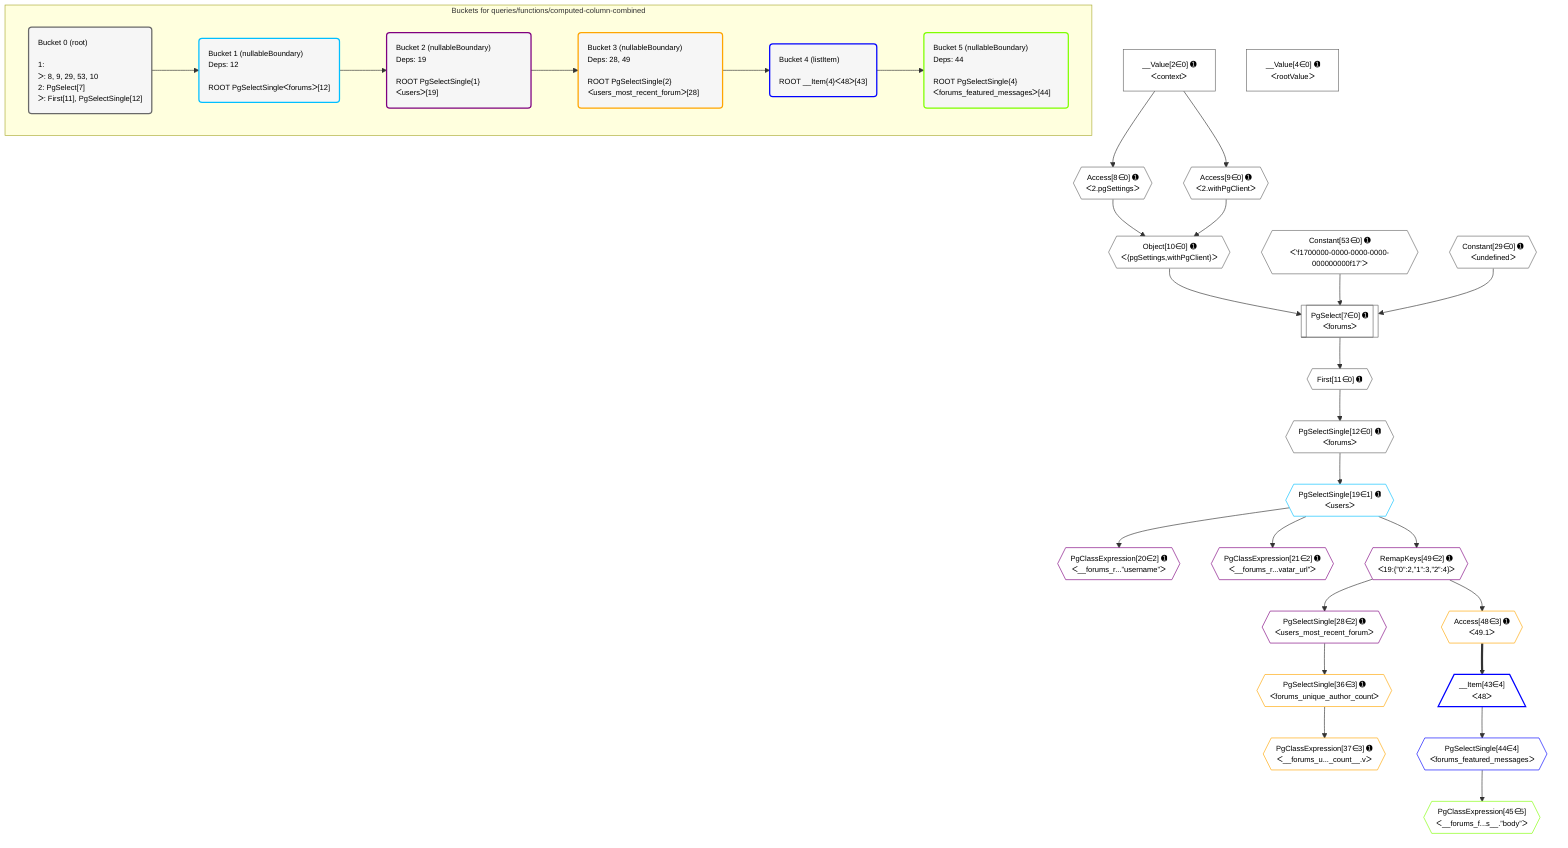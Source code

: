 %%{init: {'themeVariables': { 'fontSize': '12px'}}}%%
graph TD
    classDef path fill:#eee,stroke:#000,color:#000
    classDef plan fill:#fff,stroke-width:1px,color:#000
    classDef itemplan fill:#fff,stroke-width:2px,color:#000
    classDef unbatchedplan fill:#dff,stroke-width:1px,color:#000
    classDef sideeffectplan fill:#fcc,stroke-width:2px,color:#000
    classDef bucket fill:#f6f6f6,color:#000,stroke-width:2px,text-align:left


    %% plan dependencies
    PgSelect7[["PgSelect[7∈0] ➊<br />ᐸforumsᐳ"]]:::plan
    Object10{{"Object[10∈0] ➊<br />ᐸ{pgSettings,withPgClient}ᐳ"}}:::plan
    Constant53{{"Constant[53∈0] ➊<br />ᐸ'f1700000-0000-0000-0000-000000000f17'ᐳ"}}:::plan
    Constant29{{"Constant[29∈0] ➊<br />ᐸundefinedᐳ"}}:::plan
    Object10 & Constant53 & Constant29 --> PgSelect7
    Access8{{"Access[8∈0] ➊<br />ᐸ2.pgSettingsᐳ"}}:::plan
    Access9{{"Access[9∈0] ➊<br />ᐸ2.withPgClientᐳ"}}:::plan
    Access8 & Access9 --> Object10
    __Value2["__Value[2∈0] ➊<br />ᐸcontextᐳ"]:::plan
    __Value2 --> Access8
    __Value2 --> Access9
    First11{{"First[11∈0] ➊"}}:::plan
    PgSelect7 --> First11
    PgSelectSingle12{{"PgSelectSingle[12∈0] ➊<br />ᐸforumsᐳ"}}:::plan
    First11 --> PgSelectSingle12
    __Value4["__Value[4∈0] ➊<br />ᐸrootValueᐳ"]:::plan
    PgSelectSingle19{{"PgSelectSingle[19∈1] ➊<br />ᐸusersᐳ"}}:::plan
    PgSelectSingle12 --> PgSelectSingle19
    PgClassExpression20{{"PgClassExpression[20∈2] ➊<br />ᐸ__forums_r...”username”ᐳ"}}:::plan
    PgSelectSingle19 --> PgClassExpression20
    PgClassExpression21{{"PgClassExpression[21∈2] ➊<br />ᐸ__forums_r...vatar_url”ᐳ"}}:::plan
    PgSelectSingle19 --> PgClassExpression21
    PgSelectSingle28{{"PgSelectSingle[28∈2] ➊<br />ᐸusers_most_recent_forumᐳ"}}:::plan
    RemapKeys49{{"RemapKeys[49∈2] ➊<br />ᐸ19:{”0”:2,”1”:3,”2”:4}ᐳ"}}:::plan
    RemapKeys49 --> PgSelectSingle28
    PgSelectSingle19 --> RemapKeys49
    PgSelectSingle36{{"PgSelectSingle[36∈3] ➊<br />ᐸforums_unique_author_countᐳ"}}:::plan
    PgSelectSingle28 --> PgSelectSingle36
    PgClassExpression37{{"PgClassExpression[37∈3] ➊<br />ᐸ__forums_u..._count__.vᐳ"}}:::plan
    PgSelectSingle36 --> PgClassExpression37
    Access48{{"Access[48∈3] ➊<br />ᐸ49.1ᐳ"}}:::plan
    RemapKeys49 --> Access48
    __Item43[/"__Item[43∈4]<br />ᐸ48ᐳ"\]:::itemplan
    Access48 ==> __Item43
    PgSelectSingle44{{"PgSelectSingle[44∈4]<br />ᐸforums_featured_messagesᐳ"}}:::plan
    __Item43 --> PgSelectSingle44
    PgClassExpression45{{"PgClassExpression[45∈5]<br />ᐸ__forums_f...s__.”body”ᐳ"}}:::plan
    PgSelectSingle44 --> PgClassExpression45

    %% define steps

    subgraph "Buckets for queries/functions/computed-column-combined"
    Bucket0("Bucket 0 (root)<br /><br />1: <br />ᐳ: 8, 9, 29, 53, 10<br />2: PgSelect[7]<br />ᐳ: First[11], PgSelectSingle[12]"):::bucket
    classDef bucket0 stroke:#696969
    class Bucket0,__Value2,__Value4,PgSelect7,Access8,Access9,Object10,First11,PgSelectSingle12,Constant29,Constant53 bucket0
    Bucket1("Bucket 1 (nullableBoundary)<br />Deps: 12<br /><br />ROOT PgSelectSingleᐸforumsᐳ[12]"):::bucket
    classDef bucket1 stroke:#00bfff
    class Bucket1,PgSelectSingle19 bucket1
    Bucket2("Bucket 2 (nullableBoundary)<br />Deps: 19<br /><br />ROOT PgSelectSingle{1}ᐸusersᐳ[19]"):::bucket
    classDef bucket2 stroke:#7f007f
    class Bucket2,PgClassExpression20,PgClassExpression21,PgSelectSingle28,RemapKeys49 bucket2
    Bucket3("Bucket 3 (nullableBoundary)<br />Deps: 28, 49<br /><br />ROOT PgSelectSingle{2}ᐸusers_most_recent_forumᐳ[28]"):::bucket
    classDef bucket3 stroke:#ffa500
    class Bucket3,PgSelectSingle36,PgClassExpression37,Access48 bucket3
    Bucket4("Bucket 4 (listItem)<br /><br />ROOT __Item{4}ᐸ48ᐳ[43]"):::bucket
    classDef bucket4 stroke:#0000ff
    class Bucket4,__Item43,PgSelectSingle44 bucket4
    Bucket5("Bucket 5 (nullableBoundary)<br />Deps: 44<br /><br />ROOT PgSelectSingle{4}ᐸforums_featured_messagesᐳ[44]"):::bucket
    classDef bucket5 stroke:#7fff00
    class Bucket5,PgClassExpression45 bucket5
    Bucket0 --> Bucket1
    Bucket1 --> Bucket2
    Bucket2 --> Bucket3
    Bucket3 --> Bucket4
    Bucket4 --> Bucket5
    end
